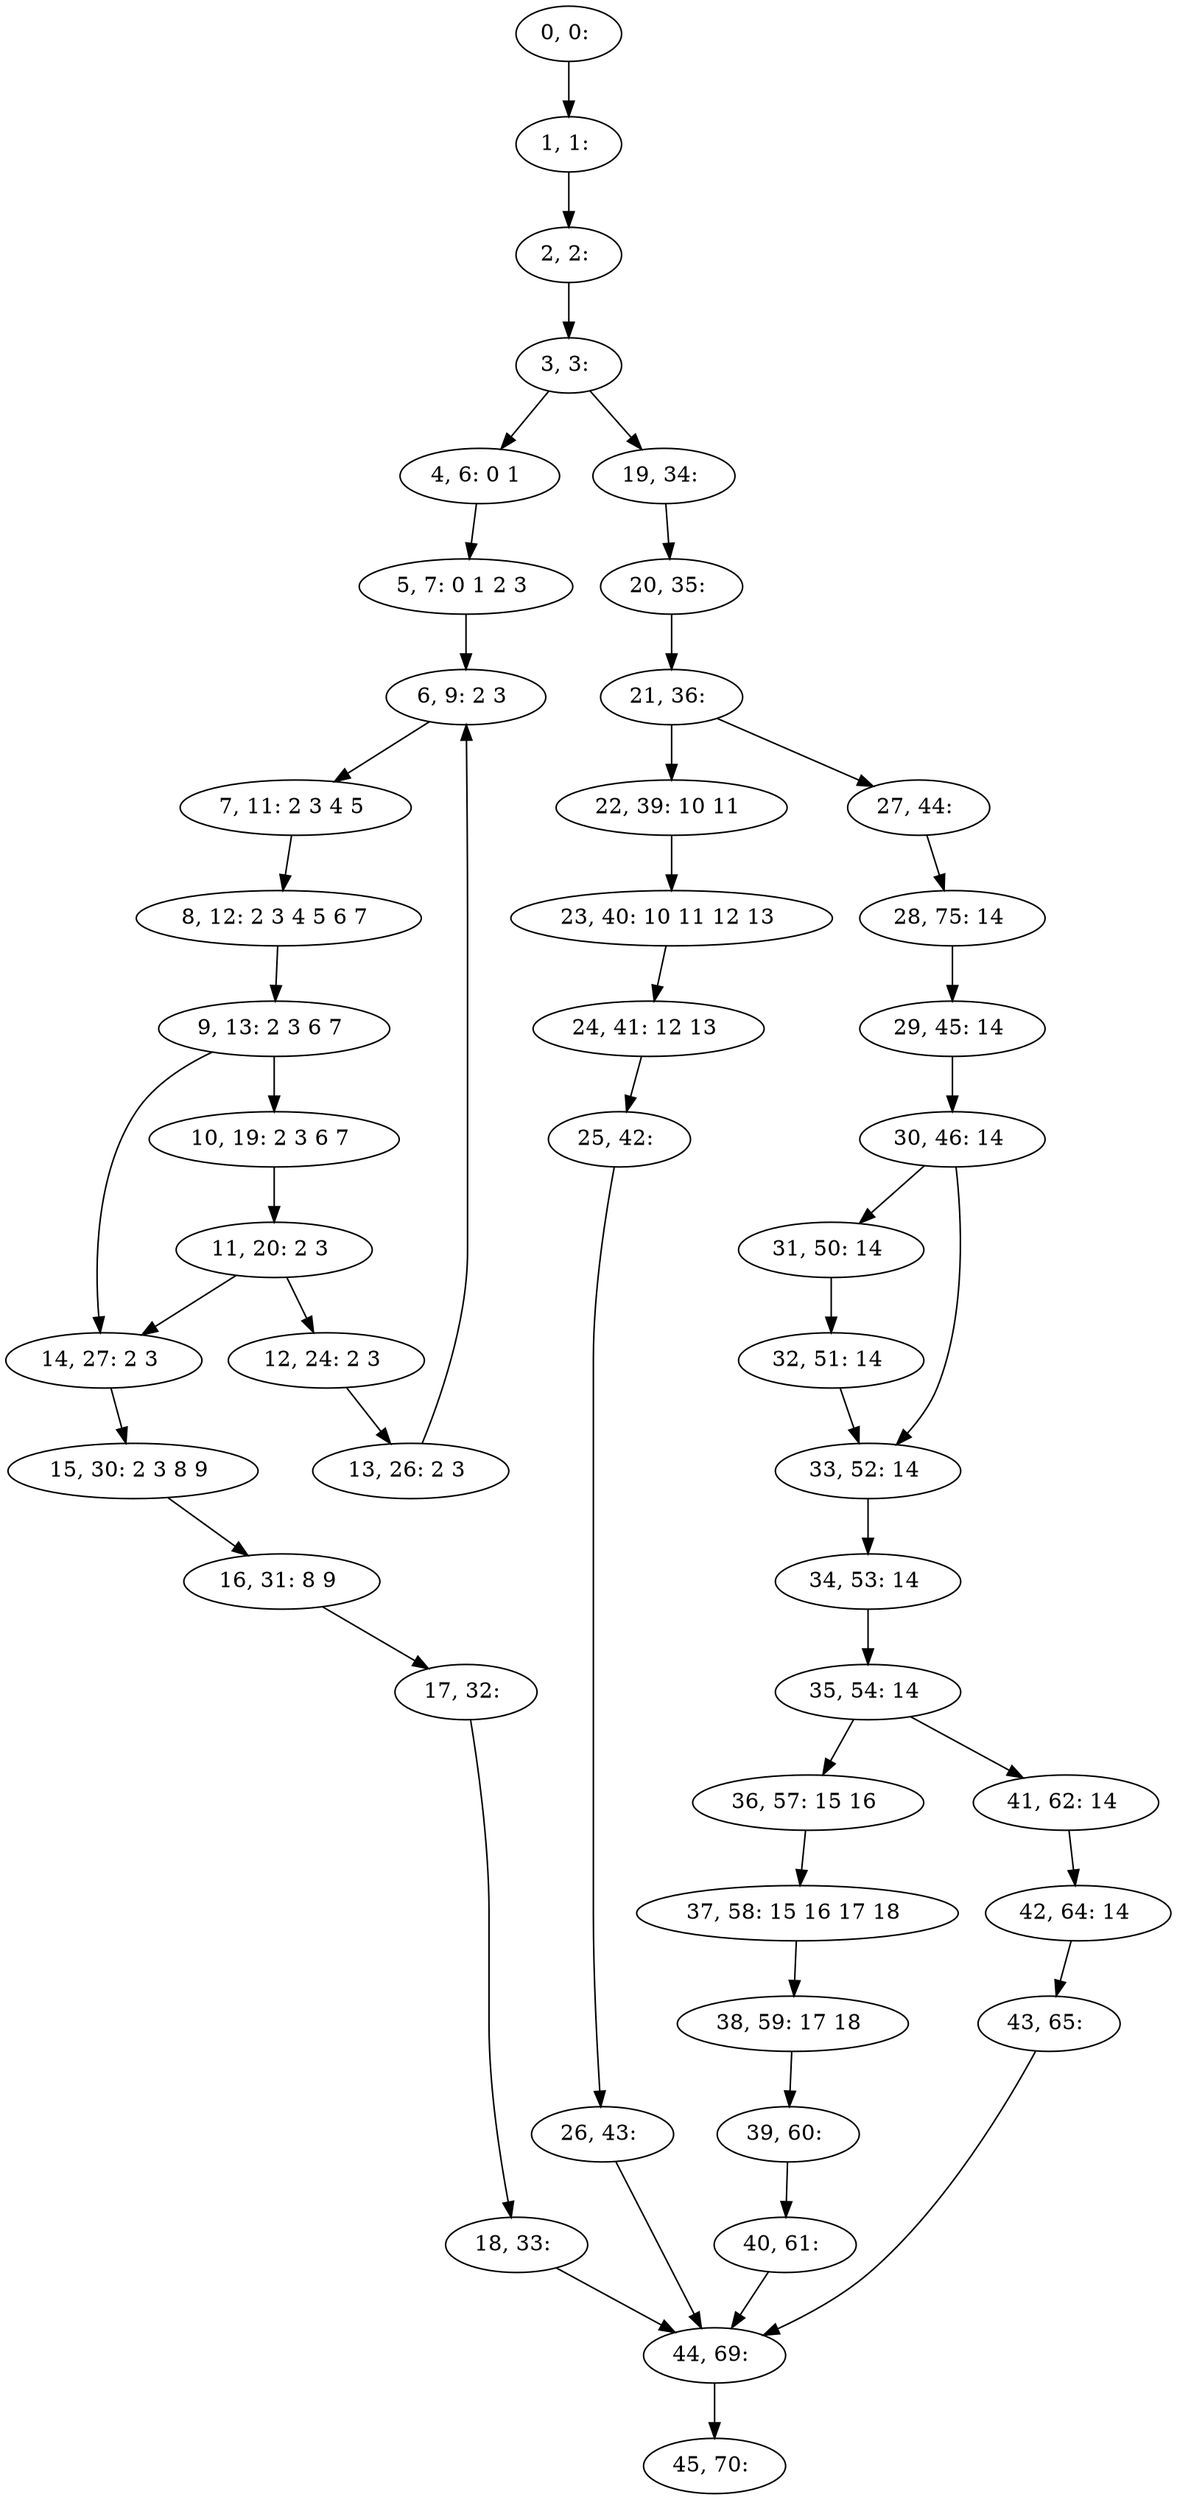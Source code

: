 digraph G {
0[label="0, 0: "];
1[label="1, 1: "];
2[label="2, 2: "];
3[label="3, 3: "];
4[label="4, 6: 0 1 "];
5[label="5, 7: 0 1 2 3 "];
6[label="6, 9: 2 3 "];
7[label="7, 11: 2 3 4 5 "];
8[label="8, 12: 2 3 4 5 6 7 "];
9[label="9, 13: 2 3 6 7 "];
10[label="10, 19: 2 3 6 7 "];
11[label="11, 20: 2 3 "];
12[label="12, 24: 2 3 "];
13[label="13, 26: 2 3 "];
14[label="14, 27: 2 3 "];
15[label="15, 30: 2 3 8 9 "];
16[label="16, 31: 8 9 "];
17[label="17, 32: "];
18[label="18, 33: "];
19[label="19, 34: "];
20[label="20, 35: "];
21[label="21, 36: "];
22[label="22, 39: 10 11 "];
23[label="23, 40: 10 11 12 13 "];
24[label="24, 41: 12 13 "];
25[label="25, 42: "];
26[label="26, 43: "];
27[label="27, 44: "];
28[label="28, 75: 14 "];
29[label="29, 45: 14 "];
30[label="30, 46: 14 "];
31[label="31, 50: 14 "];
32[label="32, 51: 14 "];
33[label="33, 52: 14 "];
34[label="34, 53: 14 "];
35[label="35, 54: 14 "];
36[label="36, 57: 15 16 "];
37[label="37, 58: 15 16 17 18 "];
38[label="38, 59: 17 18 "];
39[label="39, 60: "];
40[label="40, 61: "];
41[label="41, 62: 14 "];
42[label="42, 64: 14 "];
43[label="43, 65: "];
44[label="44, 69: "];
45[label="45, 70: "];
0->1 ;
1->2 ;
2->3 ;
3->4 ;
3->19 ;
4->5 ;
5->6 ;
6->7 ;
7->8 ;
8->9 ;
9->10 ;
9->14 ;
10->11 ;
11->12 ;
11->14 ;
12->13 ;
13->6 ;
14->15 ;
15->16 ;
16->17 ;
17->18 ;
18->44 ;
19->20 ;
20->21 ;
21->22 ;
21->27 ;
22->23 ;
23->24 ;
24->25 ;
25->26 ;
26->44 ;
27->28 ;
28->29 ;
29->30 ;
30->31 ;
30->33 ;
31->32 ;
32->33 ;
33->34 ;
34->35 ;
35->36 ;
35->41 ;
36->37 ;
37->38 ;
38->39 ;
39->40 ;
40->44 ;
41->42 ;
42->43 ;
43->44 ;
44->45 ;
}
